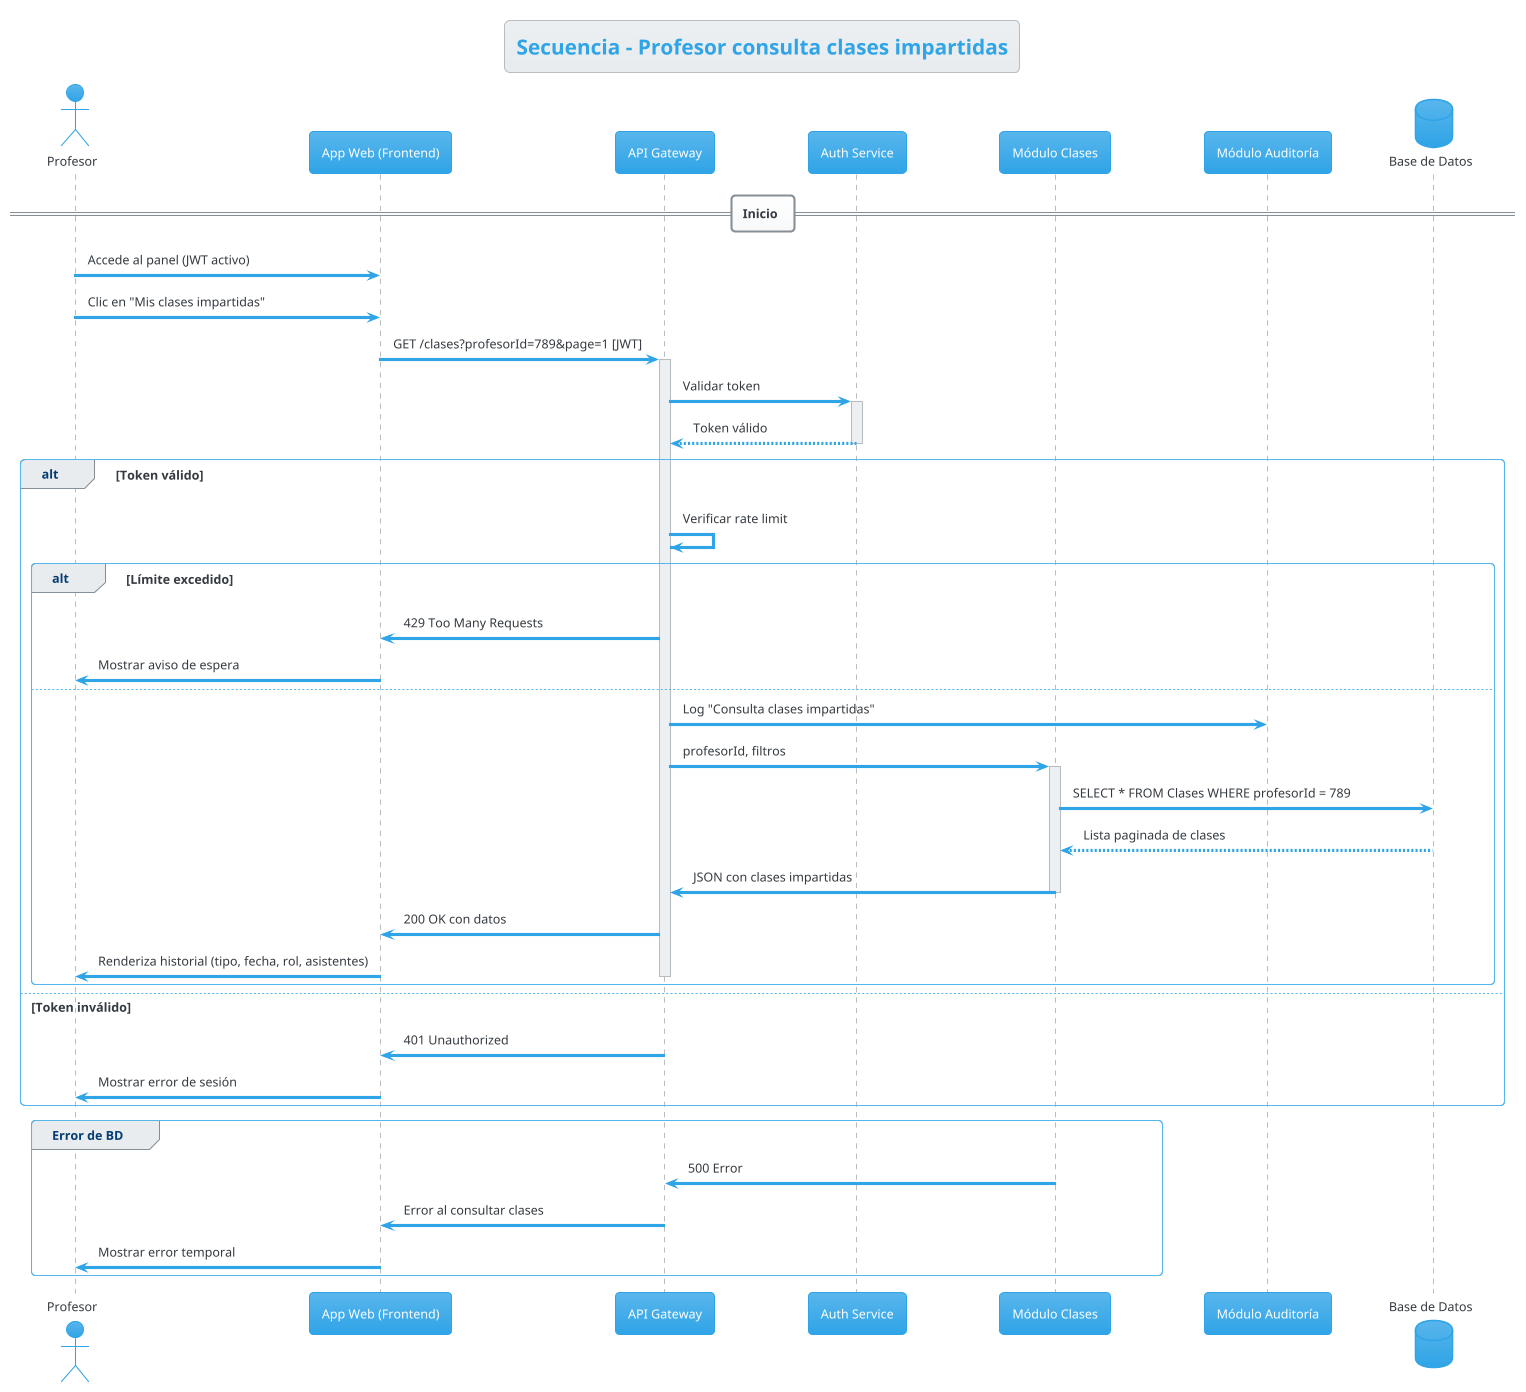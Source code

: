 @startuml S_P03_ConsultaClasesImpartidas
!theme cerulean
skinparam linetype ortho

title Secuencia - Profesor consulta clases impartidas

actor "Profesor" as PR
participant "App Web (Frontend)" as FE
participant "API Gateway" as API
participant "Auth Service" as AUTH
participant "Módulo Clases" as CL
participant "Módulo Auditoría" as AUD
database "Base de Datos" as DB

== Inicio ==
PR -> FE : Accede al panel (JWT activo)
PR -> FE : Clic en "Mis clases impartidas"

FE -> API : GET /clases?profesorId=789&page=1 [JWT]
activate API

API -> AUTH : Validar token
activate AUTH
AUTH --> API : Token válido
deactivate AUTH

alt Token válido
    API -> API : Verificar rate limit
    alt Límite excedido
        API -> FE : 429 Too Many Requests
        FE -> PR : Mostrar aviso de espera
    else
        API -> AUD : Log "Consulta clases impartidas"
        API -> CL : profesorId, filtros
        activate CL

        CL -> DB : SELECT * FROM Clases WHERE profesorId = 789
        DB --> CL : Lista paginada de clases
        deactivate DB

        CL -> API : JSON con clases impartidas
        deactivate CL

        API -> FE : 200 OK con datos
        FE -> PR : Renderiza historial (tipo, fecha, rol, asistentes)
        deactivate API
    end
else Token inválido
    API -> FE : 401 Unauthorized
    FE -> PR : Mostrar error de sesión
    deactivate API
end

group Error de BD
    CL -> API : 500 Error
    API -> FE : Error al consultar clases
    FE -> PR : Mostrar error temporal
end

@enduml
